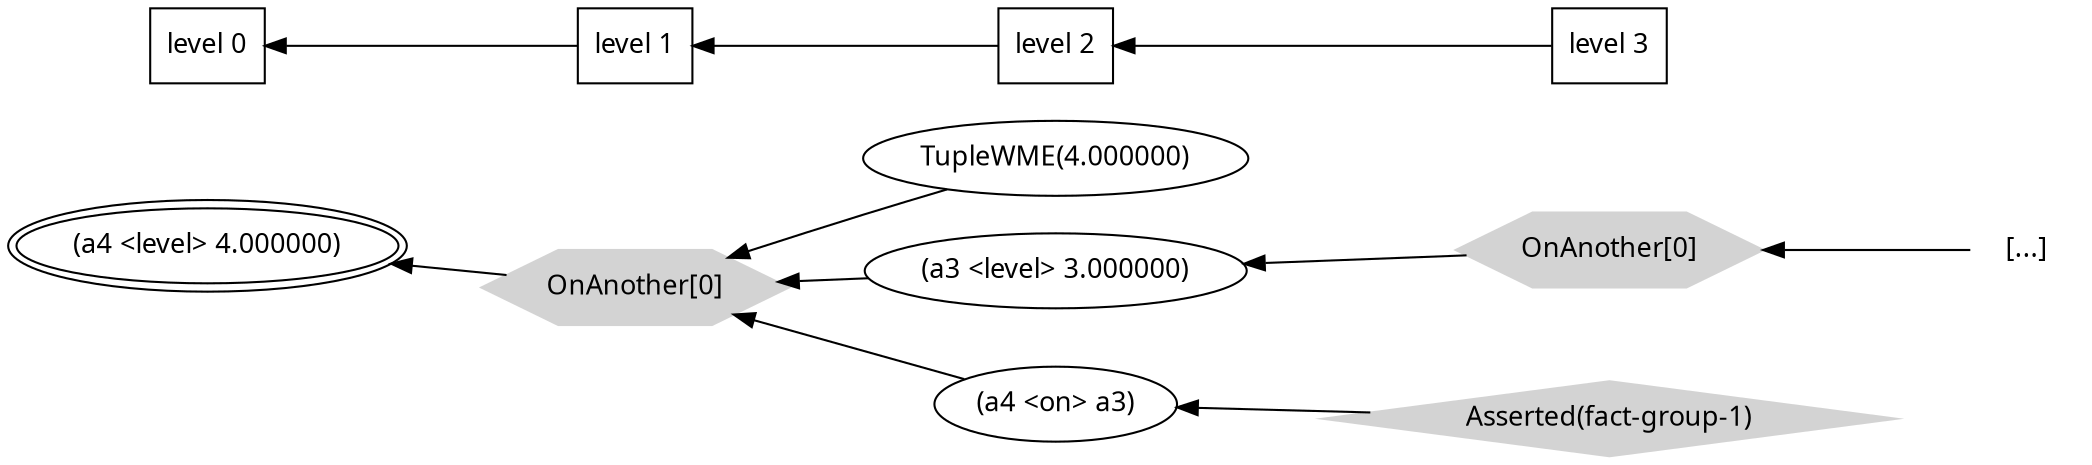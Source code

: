 digraph {
 rankdir=RL
node [fontname="Ubuntu Mono", fontsize=13]
edge[constraint=false]
"0x711750"[label="(a4 \<level\> 4.000000)", peripheries=2];
"0x713f80"[style=filled, color=lightgrey, shape=polygon, sides=6, label="OnAnother[0]"];
"0x713fc0" -> "0x713f80";
"0x713d10" -> "0x713f80";
"0x70e260" -> "0x713f80";
"0x713f80" -> "0x711750";
"0x713fc0"[label="TupleWME(4.000000)"];
"0x713d10"[label="(a3 \<level\> 3.000000)"];
"0x70e260"[label="(a4 \<on\> a3)"];
"0x713dc0"[style=filled, color=lightgrey, shape=polygon, sides=6, label="OnAnother[0]"];
"0x713dc0_placeholder"[label="[...]", shape=none];
"0x713dc0_placeholder" -> "0x713dc0" [constraint=true];
"0x713dc0" -> "0x713d10";
"0x713240"[style=filled, color=lightgrey, shape=diamond, label="Asserted(fact-group-1)"];
"0x713240" -> "0x70e260";

rank0[shape=box] [label="level 0"];
rank1[shape=box] [label="level 1"];
rank2[shape=box] [label="level 2"];
rank3[shape=box] [label="level 3"];
rank3 -> rank2 -> rank1 -> rank0[constraint=true];
{ rank=same; rank0 ; "0x711750";}{ rank=same; rank1 ; "0x713f80";}{ rank=same; rank2 ; "0x713fc0" ; "0x713d10" ; "0x70e260";}{ rank=same; rank3 ; "0x713dc0" ; "0x713240";}
}